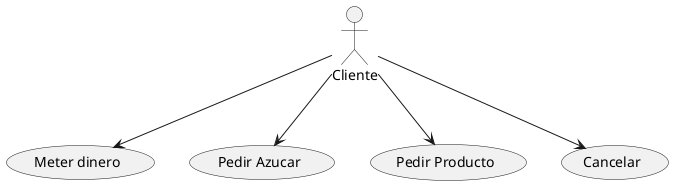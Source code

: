 @startuml

:Cliente:

Cliente --> (Meter dinero)
Cliente --> (Pedir Azucar)
Cliente --> (Pedir Producto)
Cliente --> (Cancelar)


@enduml